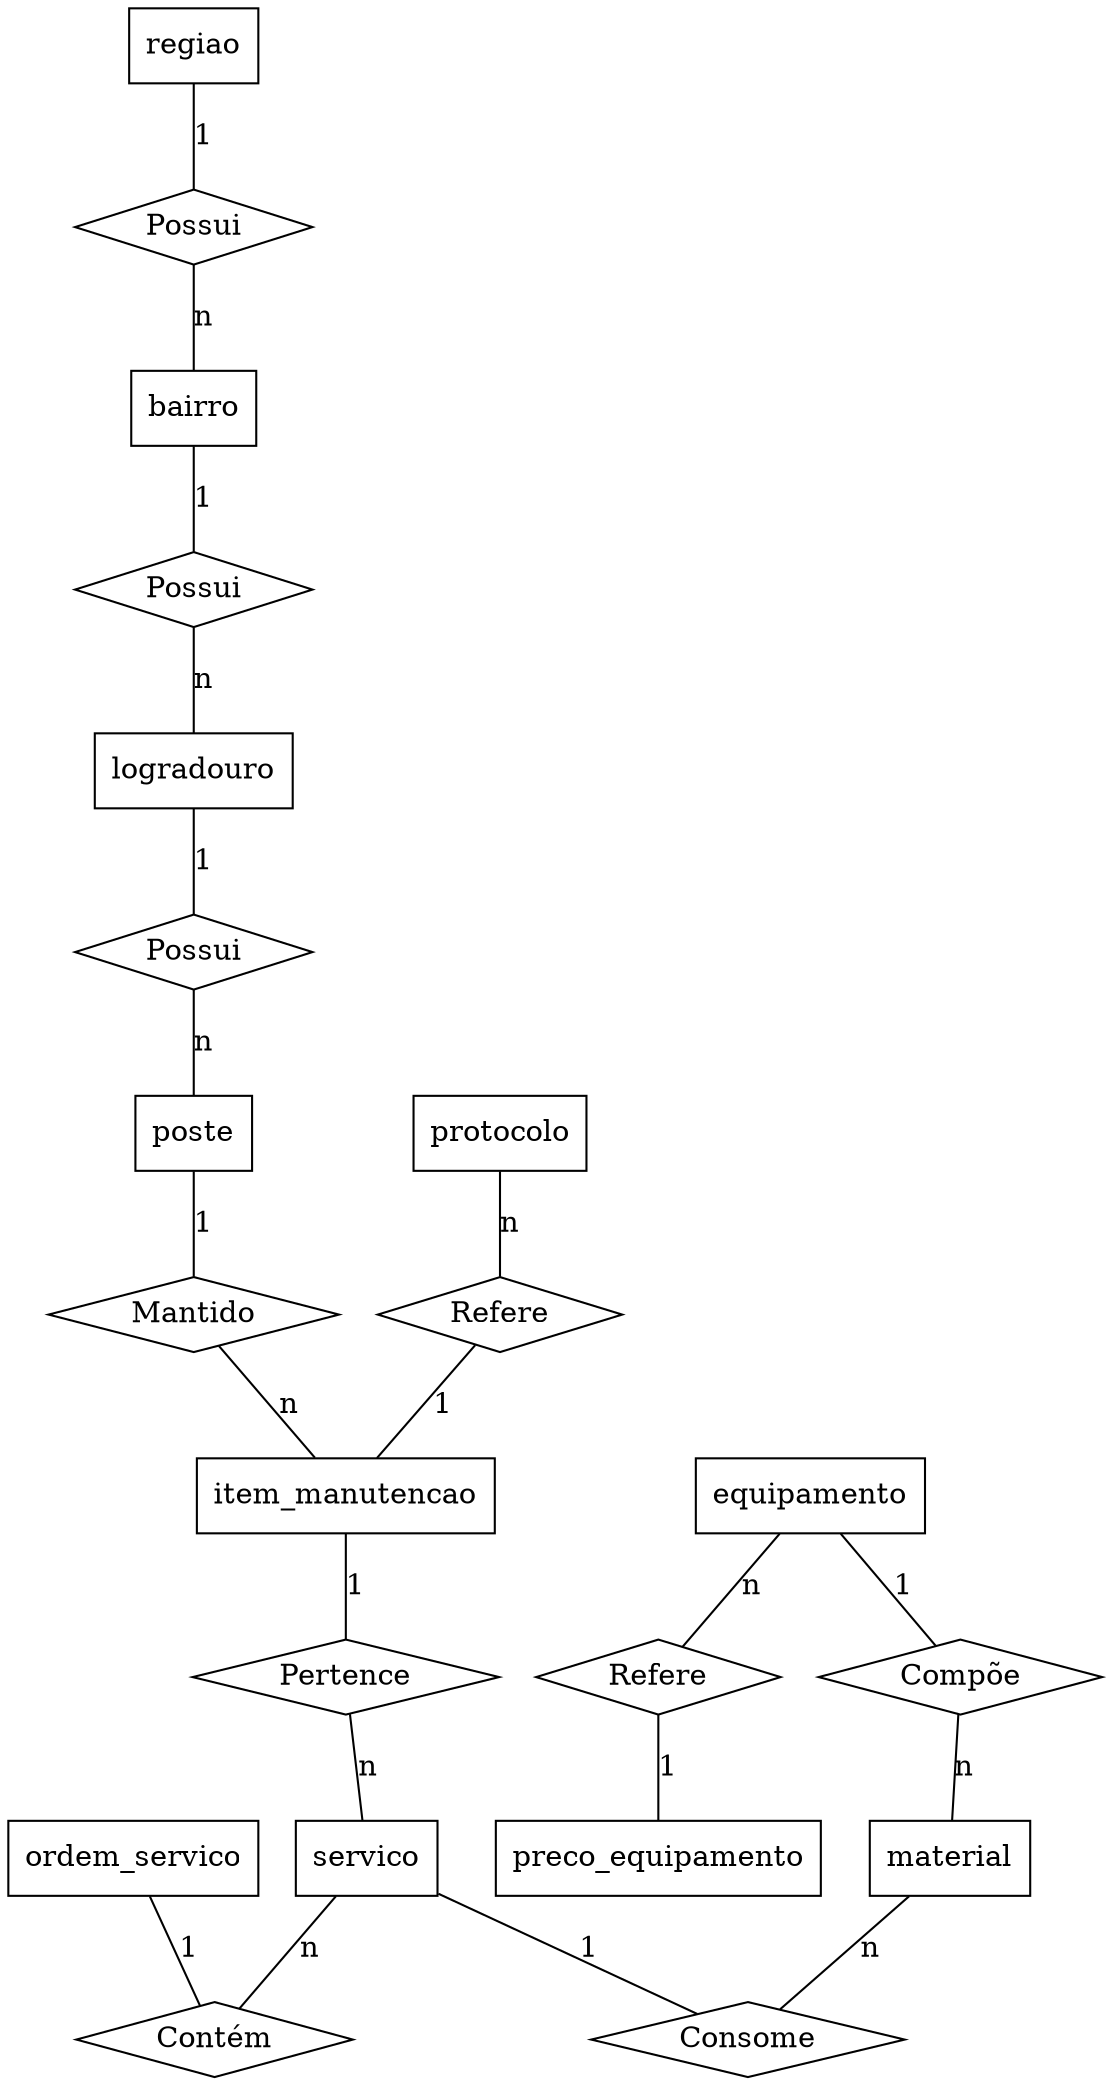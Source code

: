 // apt-get install graphviz
//$ cat mer.dot | dot -Tsvg > mer.svg
//$ cat mer.dot | dot -Tjpg > mer.jpg
graph ci_mer {
    node [shape=box]; regiao; bairro; logradouro; poste; protocolo;
        item_manutencao; ordem_servico; equipamento;
        servico, material, preco_equipamento;
    node [shape=diamond]; r_b [label="Possui"]; b_l [label="Possui"];
        l_pos [label="Possui"]; pro_im [label="Refere"];
        im_os [label="Pertence"]; os_im [label="Contém"];
        pos_im [label="Mantido"]; e_s [label="Compõe"]; s_e [label="Consome"];
        e_h [label="Refere"];

    // Endereço
    regiao -- r_b [label="1"];
    r_b -- bairro [label="n"];

    bairro -- b_l [label="1"];
    b_l -- logradouro [label="n"];

    logradouro -- l_pos [label="1"];
    l_pos -- poste [label="n"];

    // Item manutenção e Ordem de serviço
    item_manutencao -- im_os [label="1"];
    ordem_servico -- os_im [label="1"];
    im_os -- servico -- os_im [label="n"];

    //
    protocolo -- pro_im [label="n"];
    pro_im -- item_manutencao [label="1"];

    poste -- pos_im [label="1"];
    pos_im -- item_manutencao [label="n"];

    // Equipamento
    equipamento -- e_s [label="1"];
    servico -- s_e [label="1"];
    e_s -- material -- s_e [label="n"];

    equipamento -- e_h [label="n"];
    e_h -- preco_equipamento [label="1"];
}
